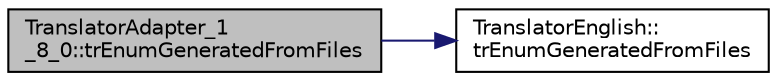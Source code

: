 digraph "TranslatorAdapter_1_8_0::trEnumGeneratedFromFiles"
{
 // LATEX_PDF_SIZE
  edge [fontname="Helvetica",fontsize="10",labelfontname="Helvetica",labelfontsize="10"];
  node [fontname="Helvetica",fontsize="10",shape=record];
  rankdir="LR";
  Node1 [label="TranslatorAdapter_1\l_8_0::trEnumGeneratedFromFiles",height=0.2,width=0.4,color="black", fillcolor="grey75", style="filled", fontcolor="black",tooltip=" "];
  Node1 -> Node2 [color="midnightblue",fontsize="10",style="solid",fontname="Helvetica"];
  Node2 [label="TranslatorEnglish::\ltrEnumGeneratedFromFiles",height=0.2,width=0.4,color="black", fillcolor="white", style="filled",URL="$classTranslatorEnglish.html#a8a733dfbf38ae74d78fde5318f4c4cbc",tooltip=" "];
}
